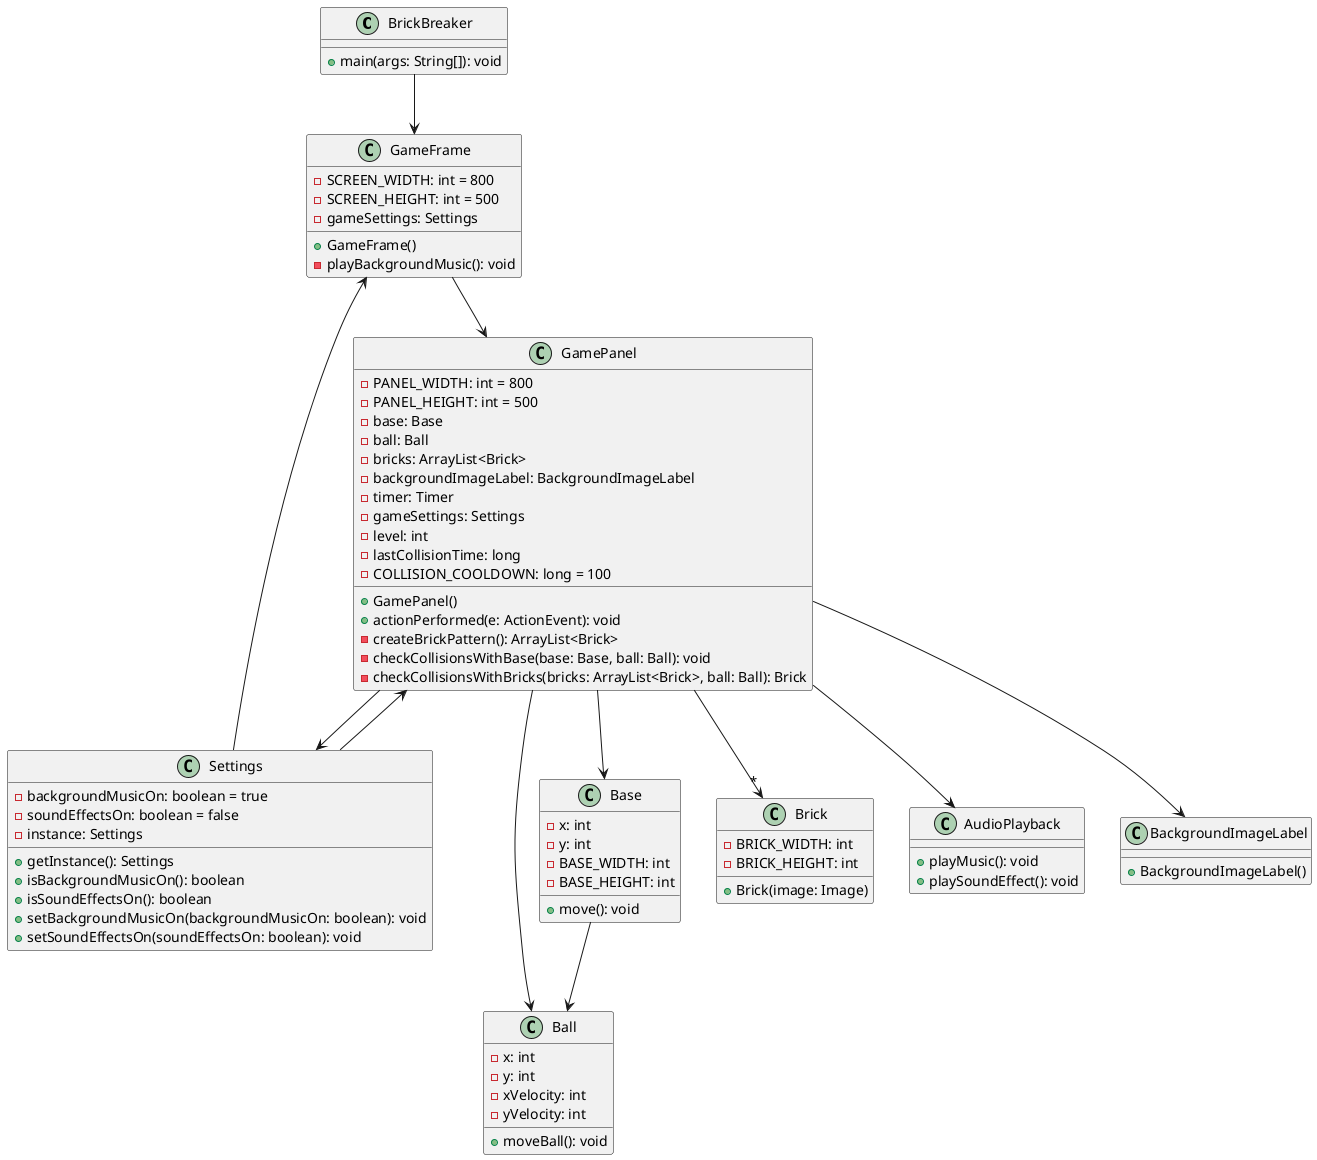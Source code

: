 @startuml

class BrickBreaker {
    + main(args: String[]): void
}

class GameFrame {
    - SCREEN_WIDTH: int = 800
    - SCREEN_HEIGHT: int = 500
    - gameSettings: Settings
    + GameFrame()
    - playBackgroundMusic(): void
}

class GamePanel {
    - PANEL_WIDTH: int = 800
    - PANEL_HEIGHT: int = 500
    - base: Base
    - ball: Ball
    - bricks: ArrayList<Brick>
    - backgroundImageLabel: BackgroundImageLabel
    - timer: Timer
    - gameSettings: Settings
    - level: int
    - lastCollisionTime: long
    - COLLISION_COOLDOWN: long = 100
    + GamePanel()
    + actionPerformed(e: ActionEvent): void
    - createBrickPattern(): ArrayList<Brick>
    - checkCollisionsWithBase(base: Base, ball: Ball): void
    - checkCollisionsWithBricks(bricks: ArrayList<Brick>, ball: Ball): Brick
}

class Settings {
    - backgroundMusicOn: boolean = true
    - soundEffectsOn: boolean = false
    - instance: Settings
    + getInstance(): Settings
    + isBackgroundMusicOn(): boolean
    + isSoundEffectsOn(): boolean
    + setBackgroundMusicOn(backgroundMusicOn: boolean): void
    + setSoundEffectsOn(soundEffectsOn: boolean): void
}

class Ball {
    - x: int
    - y: int
    - xVelocity: int
    - yVelocity: int
    + moveBall(): void
}

class Base {
    - x: int
    - y: int
    - BASE_WIDTH: int
    - BASE_HEIGHT: int
    + move(): void
}

class Brick {
    - BRICK_WIDTH: int
    - BRICK_HEIGHT: int
    + Brick(image: Image)
}

class AudioPlayback {
    + playMusic(): void
    + playSoundEffect(): void
}

class BackgroundImageLabel {
 +BackgroundImageLabel()
}

BrickBreaker --> GameFrame
GameFrame --> GamePanel
GamePanel --> Base
GamePanel --> Ball
 GamePanel --> BackgroundImageLabel
GamePanel --> Settings
 GamePanel --> AudioPlayback
GamePanel --> "*" Brick
Base --> Ball
Settings --> GameFrame
Settings --> GamePanel

@enduml
